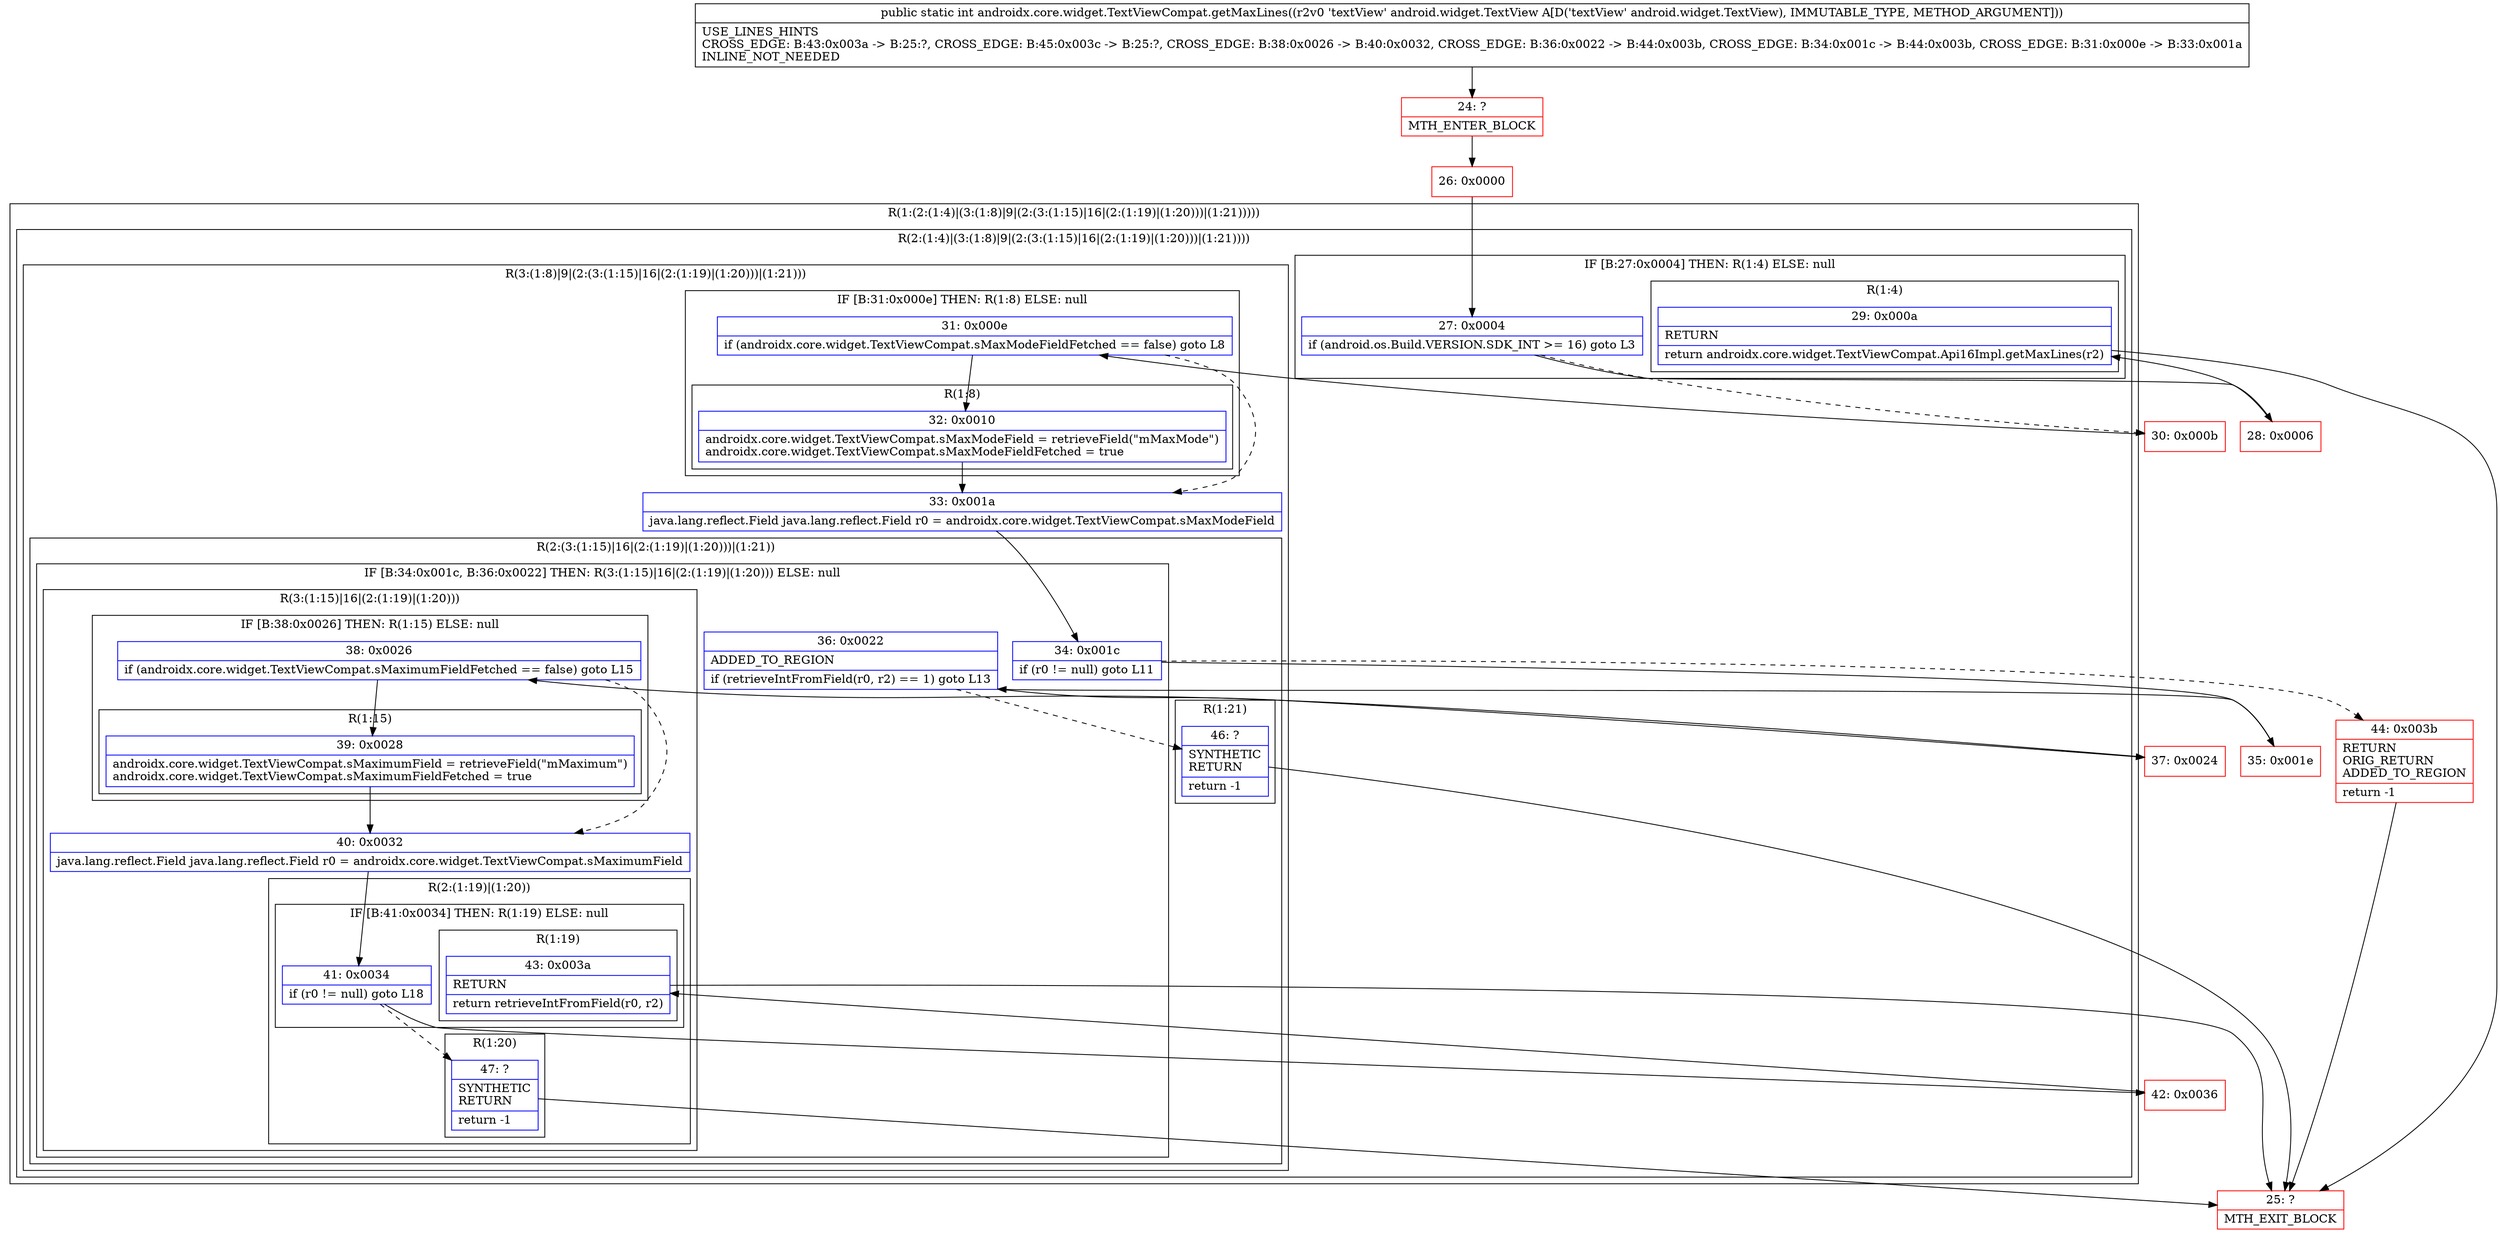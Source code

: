 digraph "CFG forandroidx.core.widget.TextViewCompat.getMaxLines(Landroid\/widget\/TextView;)I" {
subgraph cluster_Region_97941659 {
label = "R(1:(2:(1:4)|(3:(1:8)|9|(2:(3:(1:15)|16|(2:(1:19)|(1:20)))|(1:21)))))";
node [shape=record,color=blue];
subgraph cluster_Region_1083505778 {
label = "R(2:(1:4)|(3:(1:8)|9|(2:(3:(1:15)|16|(2:(1:19)|(1:20)))|(1:21))))";
node [shape=record,color=blue];
subgraph cluster_IfRegion_1109825914 {
label = "IF [B:27:0x0004] THEN: R(1:4) ELSE: null";
node [shape=record,color=blue];
Node_27 [shape=record,label="{27\:\ 0x0004|if (android.os.Build.VERSION.SDK_INT \>= 16) goto L3\l}"];
subgraph cluster_Region_1669772596 {
label = "R(1:4)";
node [shape=record,color=blue];
Node_29 [shape=record,label="{29\:\ 0x000a|RETURN\l|return androidx.core.widget.TextViewCompat.Api16Impl.getMaxLines(r2)\l}"];
}
}
subgraph cluster_Region_1610213112 {
label = "R(3:(1:8)|9|(2:(3:(1:15)|16|(2:(1:19)|(1:20)))|(1:21)))";
node [shape=record,color=blue];
subgraph cluster_IfRegion_1428294527 {
label = "IF [B:31:0x000e] THEN: R(1:8) ELSE: null";
node [shape=record,color=blue];
Node_31 [shape=record,label="{31\:\ 0x000e|if (androidx.core.widget.TextViewCompat.sMaxModeFieldFetched == false) goto L8\l}"];
subgraph cluster_Region_842140357 {
label = "R(1:8)";
node [shape=record,color=blue];
Node_32 [shape=record,label="{32\:\ 0x0010|androidx.core.widget.TextViewCompat.sMaxModeField = retrieveField(\"mMaxMode\")\landroidx.core.widget.TextViewCompat.sMaxModeFieldFetched = true\l}"];
}
}
Node_33 [shape=record,label="{33\:\ 0x001a|java.lang.reflect.Field java.lang.reflect.Field r0 = androidx.core.widget.TextViewCompat.sMaxModeField\l}"];
subgraph cluster_Region_1143584944 {
label = "R(2:(3:(1:15)|16|(2:(1:19)|(1:20)))|(1:21))";
node [shape=record,color=blue];
subgraph cluster_IfRegion_835562898 {
label = "IF [B:34:0x001c, B:36:0x0022] THEN: R(3:(1:15)|16|(2:(1:19)|(1:20))) ELSE: null";
node [shape=record,color=blue];
Node_34 [shape=record,label="{34\:\ 0x001c|if (r0 != null) goto L11\l}"];
Node_36 [shape=record,label="{36\:\ 0x0022|ADDED_TO_REGION\l|if (retrieveIntFromField(r0, r2) == 1) goto L13\l}"];
subgraph cluster_Region_1549867759 {
label = "R(3:(1:15)|16|(2:(1:19)|(1:20)))";
node [shape=record,color=blue];
subgraph cluster_IfRegion_307268116 {
label = "IF [B:38:0x0026] THEN: R(1:15) ELSE: null";
node [shape=record,color=blue];
Node_38 [shape=record,label="{38\:\ 0x0026|if (androidx.core.widget.TextViewCompat.sMaximumFieldFetched == false) goto L15\l}"];
subgraph cluster_Region_1475085010 {
label = "R(1:15)";
node [shape=record,color=blue];
Node_39 [shape=record,label="{39\:\ 0x0028|androidx.core.widget.TextViewCompat.sMaximumField = retrieveField(\"mMaximum\")\landroidx.core.widget.TextViewCompat.sMaximumFieldFetched = true\l}"];
}
}
Node_40 [shape=record,label="{40\:\ 0x0032|java.lang.reflect.Field java.lang.reflect.Field r0 = androidx.core.widget.TextViewCompat.sMaximumField\l}"];
subgraph cluster_Region_1974099656 {
label = "R(2:(1:19)|(1:20))";
node [shape=record,color=blue];
subgraph cluster_IfRegion_598439189 {
label = "IF [B:41:0x0034] THEN: R(1:19) ELSE: null";
node [shape=record,color=blue];
Node_41 [shape=record,label="{41\:\ 0x0034|if (r0 != null) goto L18\l}"];
subgraph cluster_Region_863340990 {
label = "R(1:19)";
node [shape=record,color=blue];
Node_43 [shape=record,label="{43\:\ 0x003a|RETURN\l|return retrieveIntFromField(r0, r2)\l}"];
}
}
subgraph cluster_Region_2085590261 {
label = "R(1:20)";
node [shape=record,color=blue];
Node_47 [shape=record,label="{47\:\ ?|SYNTHETIC\lRETURN\l|return \-1\l}"];
}
}
}
}
subgraph cluster_Region_1792647490 {
label = "R(1:21)";
node [shape=record,color=blue];
Node_46 [shape=record,label="{46\:\ ?|SYNTHETIC\lRETURN\l|return \-1\l}"];
}
}
}
}
}
Node_24 [shape=record,color=red,label="{24\:\ ?|MTH_ENTER_BLOCK\l}"];
Node_26 [shape=record,color=red,label="{26\:\ 0x0000}"];
Node_28 [shape=record,color=red,label="{28\:\ 0x0006}"];
Node_25 [shape=record,color=red,label="{25\:\ ?|MTH_EXIT_BLOCK\l}"];
Node_30 [shape=record,color=red,label="{30\:\ 0x000b}"];
Node_35 [shape=record,color=red,label="{35\:\ 0x001e}"];
Node_37 [shape=record,color=red,label="{37\:\ 0x0024}"];
Node_42 [shape=record,color=red,label="{42\:\ 0x0036}"];
Node_44 [shape=record,color=red,label="{44\:\ 0x003b|RETURN\lORIG_RETURN\lADDED_TO_REGION\l|return \-1\l}"];
MethodNode[shape=record,label="{public static int androidx.core.widget.TextViewCompat.getMaxLines((r2v0 'textView' android.widget.TextView A[D('textView' android.widget.TextView), IMMUTABLE_TYPE, METHOD_ARGUMENT]))  | USE_LINES_HINTS\lCROSS_EDGE: B:43:0x003a \-\> B:25:?, CROSS_EDGE: B:45:0x003c \-\> B:25:?, CROSS_EDGE: B:38:0x0026 \-\> B:40:0x0032, CROSS_EDGE: B:36:0x0022 \-\> B:44:0x003b, CROSS_EDGE: B:34:0x001c \-\> B:44:0x003b, CROSS_EDGE: B:31:0x000e \-\> B:33:0x001a\lINLINE_NOT_NEEDED\l}"];
MethodNode -> Node_24;Node_27 -> Node_28;
Node_27 -> Node_30[style=dashed];
Node_29 -> Node_25;
Node_31 -> Node_32;
Node_31 -> Node_33[style=dashed];
Node_32 -> Node_33;
Node_33 -> Node_34;
Node_34 -> Node_35;
Node_34 -> Node_44[style=dashed];
Node_36 -> Node_37;
Node_36 -> Node_46[style=dashed];
Node_38 -> Node_39;
Node_38 -> Node_40[style=dashed];
Node_39 -> Node_40;
Node_40 -> Node_41;
Node_41 -> Node_42;
Node_41 -> Node_47[style=dashed];
Node_43 -> Node_25;
Node_47 -> Node_25;
Node_46 -> Node_25;
Node_24 -> Node_26;
Node_26 -> Node_27;
Node_28 -> Node_29;
Node_30 -> Node_31;
Node_35 -> Node_36;
Node_37 -> Node_38;
Node_42 -> Node_43;
Node_44 -> Node_25;
}

